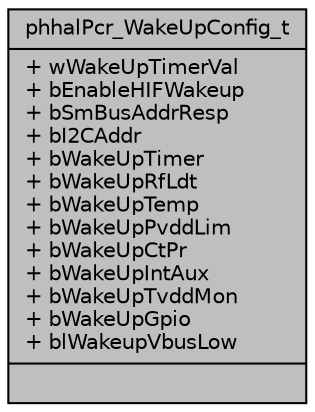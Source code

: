 digraph "phhalPcr_WakeUpConfig_t"
{
  edge [fontname="Helvetica",fontsize="10",labelfontname="Helvetica",labelfontsize="10"];
  node [fontname="Helvetica",fontsize="10",shape=record];
  Node0 [label="{phhalPcr_WakeUpConfig_t\n|+ wWakeUpTimerVal\l+ bEnableHIFWakeup\l+ bSmBusAddrResp\l+ bI2CAddr\l+ bWakeUpTimer\l+ bWakeUpRfLdt\l+ bWakeUpTemp\l+ bWakeUpPvddLim\l+ bWakeUpCtPr\l+ bWakeUpIntAux\l+ bWakeUpTvddMon\l+ bWakeUpGpio\l+ blWakeupVbusLow\l|}",height=0.2,width=0.4,color="black", fillcolor="grey75", style="filled", fontcolor="black"];
}
